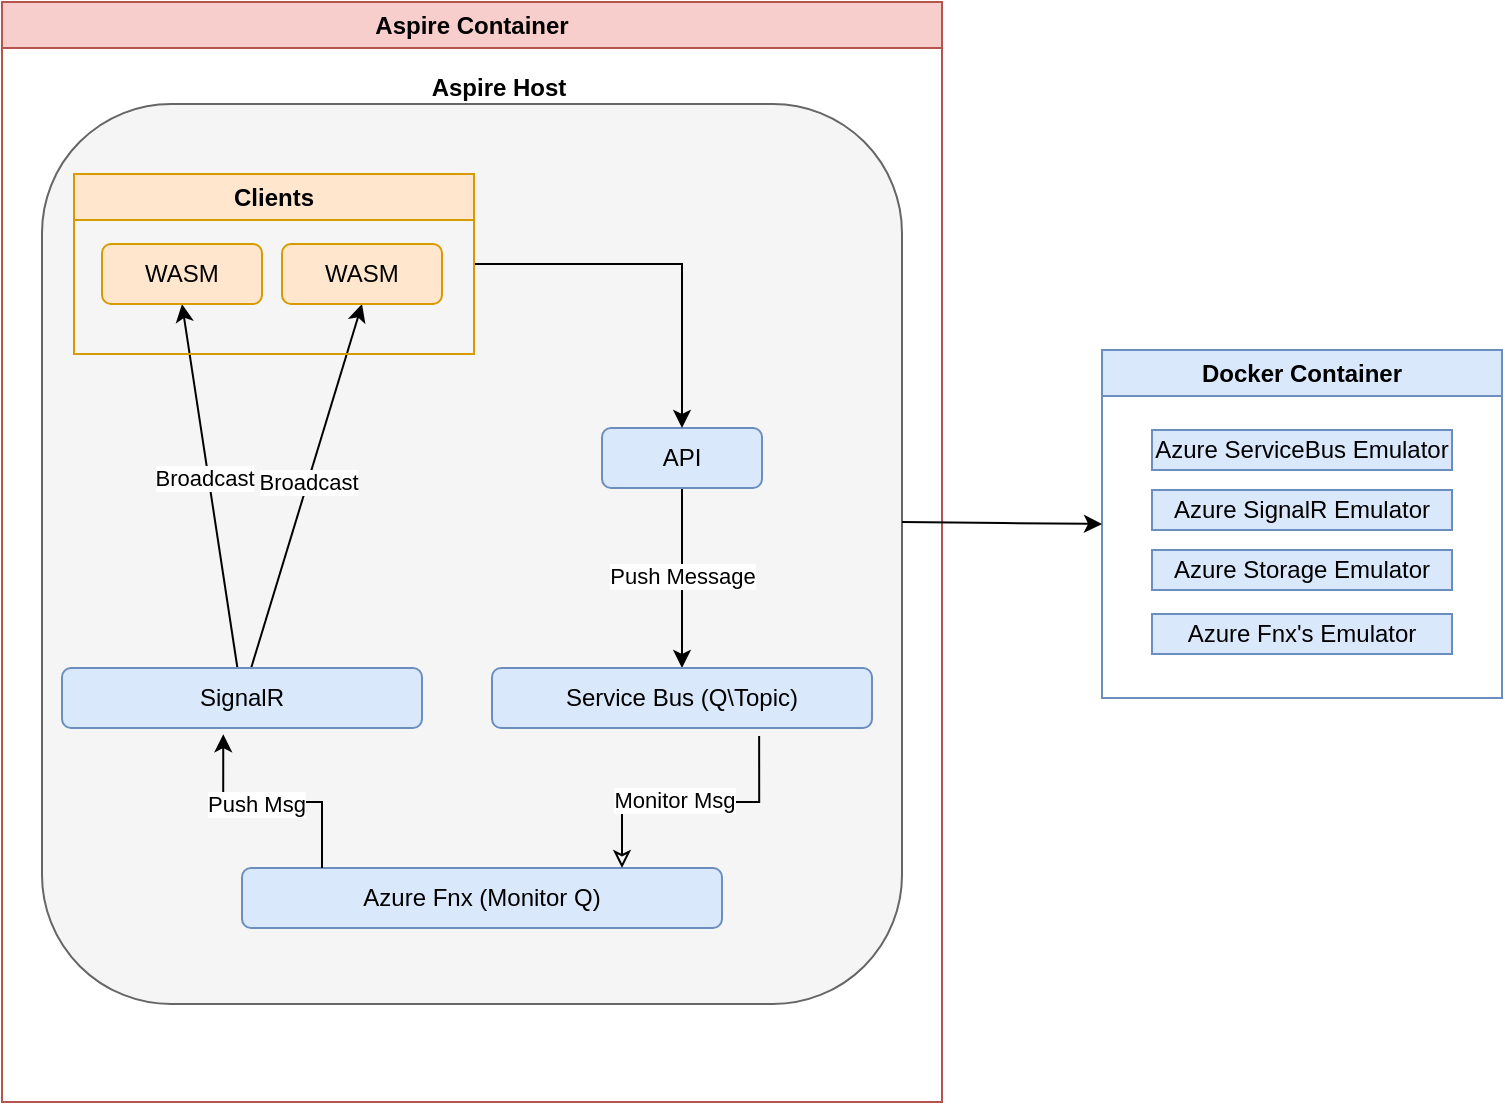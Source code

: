 <mxfile version="27.0.4">
  <diagram name="Page-1" id="qlqmdjj7lYhHK9RTWwp4">
    <mxGraphModel dx="1183" dy="654" grid="1" gridSize="10" guides="1" tooltips="1" connect="1" arrows="1" fold="1" page="1" pageScale="1" pageWidth="827" pageHeight="1169" math="0" shadow="0">
      <root>
        <mxCell id="0" />
        <mxCell id="1" parent="0" />
        <mxCell id="UtsDx52lvK_Zac4_STEu-3" value="Docker Container" style="swimlane;whiteSpace=wrap;html=1;fillColor=#dae8fc;strokeColor=#6c8ebf;" vertex="1" parent="1">
          <mxGeometry x="600" y="184" width="200" height="174" as="geometry" />
        </mxCell>
        <mxCell id="UtsDx52lvK_Zac4_STEu-4" value="Azure ServiceBus Emulator" style="rounded=0;whiteSpace=wrap;html=1;flipV=1;flipH=0;fillColor=#dae8fc;strokeColor=#6c8ebf;" vertex="1" parent="UtsDx52lvK_Zac4_STEu-3">
          <mxGeometry x="25" y="40" width="150" height="20" as="geometry" />
        </mxCell>
        <mxCell id="UtsDx52lvK_Zac4_STEu-5" value="Azure SignalR Emulator" style="rounded=0;whiteSpace=wrap;html=1;flipV=1;flipH=0;fillColor=#dae8fc;strokeColor=#6c8ebf;" vertex="1" parent="UtsDx52lvK_Zac4_STEu-3">
          <mxGeometry x="25" y="70" width="150" height="20" as="geometry" />
        </mxCell>
        <mxCell id="UtsDx52lvK_Zac4_STEu-6" value="Azure Storage Emulator" style="rounded=0;whiteSpace=wrap;html=1;flipV=1;flipH=0;fillColor=#dae8fc;strokeColor=#6c8ebf;" vertex="1" parent="UtsDx52lvK_Zac4_STEu-3">
          <mxGeometry x="25" y="100" width="150" height="20" as="geometry" />
        </mxCell>
        <mxCell id="UtsDx52lvK_Zac4_STEu-44" value="Azure Fnx&#39;s Emulator" style="rounded=0;whiteSpace=wrap;html=1;flipV=1;flipH=0;fillColor=#dae8fc;strokeColor=#6c8ebf;" vertex="1" parent="UtsDx52lvK_Zac4_STEu-3">
          <mxGeometry x="25" y="132" width="150" height="20" as="geometry" />
        </mxCell>
        <mxCell id="UtsDx52lvK_Zac4_STEu-7" value="Aspire Container" style="swimlane;whiteSpace=wrap;html=1;fillColor=#f8cecc;strokeColor=#b85450;" vertex="1" parent="1">
          <mxGeometry x="50" y="10" width="470" height="550" as="geometry" />
        </mxCell>
        <mxCell id="UtsDx52lvK_Zac4_STEu-8" value="" style="rounded=1;whiteSpace=wrap;html=1;fillColor=#f5f5f5;fontColor=#333333;strokeColor=#666666;" vertex="1" parent="UtsDx52lvK_Zac4_STEu-7">
          <mxGeometry x="20" y="51" width="430" height="450" as="geometry" />
        </mxCell>
        <mxCell id="UtsDx52lvK_Zac4_STEu-21" style="edgeStyle=orthogonalEdgeStyle;rounded=0;orthogonalLoop=1;jettySize=auto;html=1;" edge="1" parent="UtsDx52lvK_Zac4_STEu-7" source="UtsDx52lvK_Zac4_STEu-9" target="UtsDx52lvK_Zac4_STEu-13">
          <mxGeometry relative="1" as="geometry" />
        </mxCell>
        <mxCell id="UtsDx52lvK_Zac4_STEu-37" value="Push Message" style="edgeLabel;html=1;align=center;verticalAlign=middle;resizable=0;points=[];" vertex="1" connectable="0" parent="UtsDx52lvK_Zac4_STEu-21">
          <mxGeometry x="-0.031" relative="1" as="geometry">
            <mxPoint as="offset" />
          </mxGeometry>
        </mxCell>
        <mxCell id="UtsDx52lvK_Zac4_STEu-9" value="API" style="rounded=1;whiteSpace=wrap;html=1;fillColor=#dae8fc;strokeColor=#6c8ebf;" vertex="1" parent="UtsDx52lvK_Zac4_STEu-7">
          <mxGeometry x="300" y="213" width="80" height="30" as="geometry" />
        </mxCell>
        <mxCell id="UtsDx52lvK_Zac4_STEu-20" style="edgeStyle=orthogonalEdgeStyle;rounded=0;orthogonalLoop=1;jettySize=auto;html=1;entryX=0.5;entryY=0;entryDx=0;entryDy=0;exitX=1;exitY=0.5;exitDx=0;exitDy=0;" edge="1" parent="UtsDx52lvK_Zac4_STEu-7" source="UtsDx52lvK_Zac4_STEu-42" target="UtsDx52lvK_Zac4_STEu-9">
          <mxGeometry relative="1" as="geometry">
            <mxPoint x="130" y="112.25" as="sourcePoint" />
            <mxPoint x="270" y="117.75" as="targetPoint" />
          </mxGeometry>
        </mxCell>
        <mxCell id="UtsDx52lvK_Zac4_STEu-11" value="Azure Fnx (Monitor Q)" style="rounded=1;whiteSpace=wrap;html=1;fillColor=#dae8fc;strokeColor=#6c8ebf;" vertex="1" parent="UtsDx52lvK_Zac4_STEu-7">
          <mxGeometry x="120" y="433" width="240" height="30" as="geometry" />
        </mxCell>
        <mxCell id="UtsDx52lvK_Zac4_STEu-19" style="rounded=0;orthogonalLoop=1;jettySize=auto;html=1;entryX=0.5;entryY=1;entryDx=0;entryDy=0;" edge="1" parent="UtsDx52lvK_Zac4_STEu-7" source="UtsDx52lvK_Zac4_STEu-12" target="UtsDx52lvK_Zac4_STEu-10">
          <mxGeometry relative="1" as="geometry" />
        </mxCell>
        <mxCell id="UtsDx52lvK_Zac4_STEu-35" value="Broadcast" style="edgeLabel;html=1;align=center;verticalAlign=middle;resizable=0;points=[];" vertex="1" connectable="0" parent="UtsDx52lvK_Zac4_STEu-19">
          <mxGeometry x="0.027" y="1" relative="1" as="geometry">
            <mxPoint x="1" as="offset" />
          </mxGeometry>
        </mxCell>
        <mxCell id="UtsDx52lvK_Zac4_STEu-34" style="rounded=0;orthogonalLoop=1;jettySize=auto;html=1;entryX=0.5;entryY=1;entryDx=0;entryDy=0;" edge="1" parent="UtsDx52lvK_Zac4_STEu-7" source="UtsDx52lvK_Zac4_STEu-12" target="UtsDx52lvK_Zac4_STEu-32">
          <mxGeometry relative="1" as="geometry" />
        </mxCell>
        <mxCell id="UtsDx52lvK_Zac4_STEu-36" value="Broadcast" style="edgeLabel;html=1;align=center;verticalAlign=middle;resizable=0;points=[];" vertex="1" connectable="0" parent="UtsDx52lvK_Zac4_STEu-34">
          <mxGeometry x="0.048" y="2" relative="1" as="geometry">
            <mxPoint as="offset" />
          </mxGeometry>
        </mxCell>
        <mxCell id="UtsDx52lvK_Zac4_STEu-12" value="SignalR" style="rounded=1;whiteSpace=wrap;html=1;fillColor=#dae8fc;strokeColor=#6c8ebf;" vertex="1" parent="UtsDx52lvK_Zac4_STEu-7">
          <mxGeometry x="30" y="333" width="180" height="30" as="geometry" />
        </mxCell>
        <mxCell id="UtsDx52lvK_Zac4_STEu-13" value="Service Bus (Q\Topic)" style="rounded=1;whiteSpace=wrap;html=1;fillColor=#dae8fc;strokeColor=#6c8ebf;" vertex="1" parent="UtsDx52lvK_Zac4_STEu-7">
          <mxGeometry x="245" y="333" width="190" height="30" as="geometry" />
        </mxCell>
        <mxCell id="UtsDx52lvK_Zac4_STEu-29" style="edgeStyle=orthogonalEdgeStyle;rounded=0;orthogonalLoop=1;jettySize=auto;html=1;entryX=0.448;entryY=1.103;entryDx=0;entryDy=0;entryPerimeter=0;" edge="1" parent="UtsDx52lvK_Zac4_STEu-7" source="UtsDx52lvK_Zac4_STEu-11" target="UtsDx52lvK_Zac4_STEu-12">
          <mxGeometry relative="1" as="geometry">
            <Array as="points">
              <mxPoint x="160" y="400" />
              <mxPoint x="111" y="400" />
            </Array>
          </mxGeometry>
        </mxCell>
        <mxCell id="UtsDx52lvK_Zac4_STEu-39" value="Push Msg" style="edgeLabel;html=1;align=center;verticalAlign=middle;resizable=0;points=[];" vertex="1" connectable="0" parent="UtsDx52lvK_Zac4_STEu-29">
          <mxGeometry x="0.141" y="1" relative="1" as="geometry">
            <mxPoint as="offset" />
          </mxGeometry>
        </mxCell>
        <mxCell id="UtsDx52lvK_Zac4_STEu-31" style="edgeStyle=orthogonalEdgeStyle;rounded=0;orthogonalLoop=1;jettySize=auto;html=1;entryX=0.703;entryY=1.132;entryDx=0;entryDy=0;entryPerimeter=0;startArrow=classic;startFill=0;endArrow=none;" edge="1" parent="UtsDx52lvK_Zac4_STEu-7" source="UtsDx52lvK_Zac4_STEu-11" target="UtsDx52lvK_Zac4_STEu-13">
          <mxGeometry relative="1" as="geometry">
            <Array as="points">
              <mxPoint x="310" y="400" />
              <mxPoint x="379" y="400" />
            </Array>
          </mxGeometry>
        </mxCell>
        <mxCell id="UtsDx52lvK_Zac4_STEu-40" value="Monitor Msg" style="edgeLabel;html=1;align=center;verticalAlign=middle;resizable=0;points=[];" vertex="1" connectable="0" parent="UtsDx52lvK_Zac4_STEu-31">
          <mxGeometry x="-0.155" y="1" relative="1" as="geometry">
            <mxPoint x="2" as="offset" />
          </mxGeometry>
        </mxCell>
        <mxCell id="UtsDx52lvK_Zac4_STEu-32" value="WASM" style="rounded=1;whiteSpace=wrap;html=1;fillColor=#ffe6cc;strokeColor=#d79b00;" vertex="1" parent="UtsDx52lvK_Zac4_STEu-7">
          <mxGeometry x="50" y="121" width="80" height="30" as="geometry" />
        </mxCell>
        <mxCell id="UtsDx52lvK_Zac4_STEu-10" value="WASM" style="rounded=1;whiteSpace=wrap;html=1;fillColor=#ffe6cc;strokeColor=#d79b00;" vertex="1" parent="UtsDx52lvK_Zac4_STEu-7">
          <mxGeometry x="140" y="121" width="80" height="30" as="geometry" />
        </mxCell>
        <mxCell id="UtsDx52lvK_Zac4_STEu-42" value="Clients" style="swimlane;whiteSpace=wrap;html=1;fillColor=#ffe6cc;strokeColor=#d79b00;" vertex="1" parent="UtsDx52lvK_Zac4_STEu-7">
          <mxGeometry x="36" y="86" width="200" height="90" as="geometry" />
        </mxCell>
        <mxCell id="UtsDx52lvK_Zac4_STEu-43" value="&lt;b&gt;Aspire Host&lt;/b&gt;" style="text;html=1;align=center;verticalAlign=middle;whiteSpace=wrap;rounded=0;" vertex="1" parent="UtsDx52lvK_Zac4_STEu-7">
          <mxGeometry x="206" y="28" width="85" height="30" as="geometry" />
        </mxCell>
        <mxCell id="UtsDx52lvK_Zac4_STEu-14" style="rounded=0;orthogonalLoop=1;jettySize=auto;html=1;entryX=0;entryY=0.5;entryDx=0;entryDy=0;strokeColor=default;edgeStyle=orthogonalEdgeStyle;exitX=1;exitY=0.25;exitDx=0;exitDy=0;" edge="1" parent="UtsDx52lvK_Zac4_STEu-7" target="UtsDx52lvK_Zac4_STEu-3">
          <mxGeometry relative="1" as="geometry">
            <mxPoint x="450" y="260" as="sourcePoint" />
            <mxPoint x="540" y="260" as="targetPoint" />
          </mxGeometry>
        </mxCell>
      </root>
    </mxGraphModel>
  </diagram>
</mxfile>
